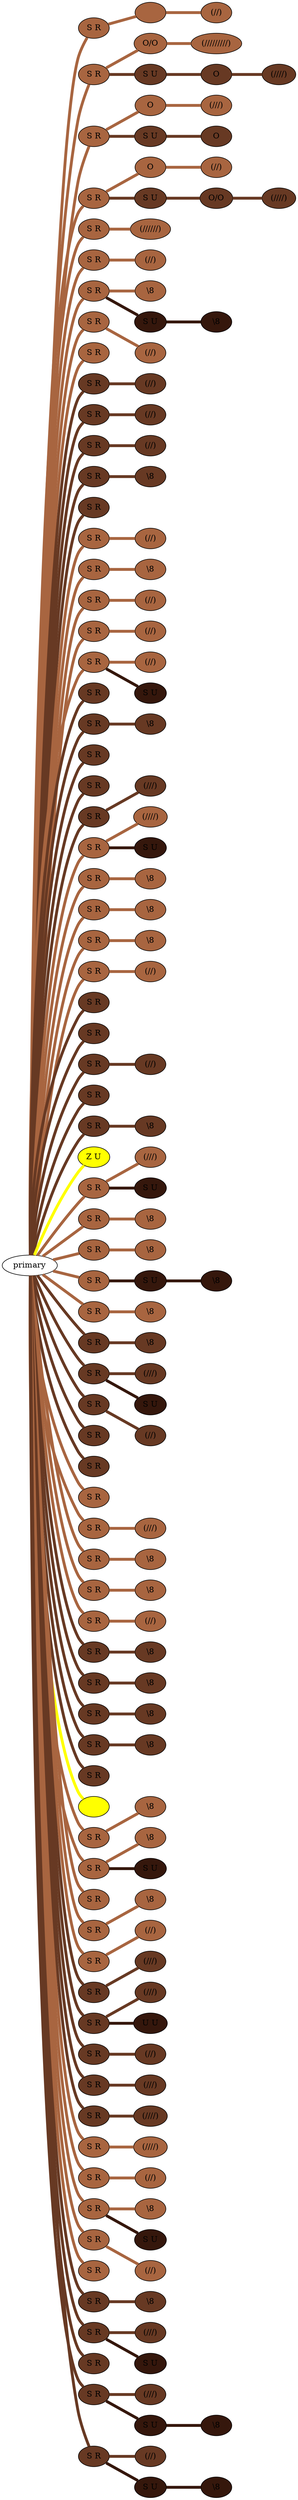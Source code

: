 graph {
 graph [rankdir=LR]
"primary" -- "1" [penwidth=5,color="#A86540"]
"1" [label="S R", style=filled, fillcolor="#A86540"]
"1" -- "1:0" [penwidth=5,color="#A86540"]
"1:0" [label="", style=filled, fillcolor="#A86540"]
"1:0" -- "1:1" [penwidth=5,color="#A86540"]
"1:1" [label="(//)", style=filled, fillcolor="#A86540"]
"primary" -- "2" [penwidth=5,color="#A86540"]
"2" [label="S R", style=filled, fillcolor="#A86540"]
"2" -- "2:0" [penwidth=5,color="#A86540"]
"2:0" [label="O/O", style=filled, fillcolor="#A86540"]
"2:0" -- "2:1" [penwidth=5,color="#A86540"]
"2:1" [label="(/////////)", style=filled, fillcolor="#A86540"]
"2" -- "2s1" [penwidth=5,color="#673923"]
"2s1" [label="S U", style=filled, fillcolor="#673923"]
"2s1" -- "2s1:0" [penwidth=5,color="#673923"]
"2s1:0" [label="O", style=filled, fillcolor="#673923"]
"2s1:0" -- "2s1:1" [penwidth=5,color="#673923"]
"2s1:1" [label="(////)", style=filled, fillcolor="#673923"]
"primary" -- "3" [penwidth=5,color="#A86540"]
"3" [label="S R", style=filled, fillcolor="#A86540"]
"3" -- "3:0" [penwidth=5,color="#A86540"]
"3:0" [label="O", style=filled, fillcolor="#A86540"]
"3:0" -- "3:1" [penwidth=5,color="#A86540"]
"3:1" [label="(///)", style=filled, fillcolor="#A86540"]
"3" -- "3s1" [penwidth=5,color="#673923"]
"3s1" [label="S U", style=filled, fillcolor="#673923"]
"3s1" -- "3s1:0" [penwidth=5,color="#673923"]
"3s1:0" [label="O", style=filled, fillcolor="#673923"]
"primary" -- "4" [penwidth=5,color="#A86540"]
"4" [label="S R", style=filled, fillcolor="#A86540"]
"4" -- "4:0" [penwidth=5,color="#A86540"]
"4:0" [label="O", style=filled, fillcolor="#A86540"]
"4:0" -- "4:1" [penwidth=5,color="#A86540"]
"4:1" [label="(//)", style=filled, fillcolor="#A86540"]
"4" -- "4s1" [penwidth=5,color="#673923"]
"4s1" [label="S U", style=filled, fillcolor="#673923"]
"4s1" -- "4s1:0" [penwidth=5,color="#673923"]
"4s1:0" [label="O/O", style=filled, fillcolor="#673923"]
"4s1:0" -- "4s1:1" [penwidth=5,color="#673923"]
"4s1:1" [label="(////)", style=filled, fillcolor="#673923"]
"primary" -- "5" [penwidth=5,color="#A86540"]
"5" [label="S R", style=filled, fillcolor="#A86540"]
"5" -- "5:0" [penwidth=5,color="#A86540"]
"5:0" [label="(//////)", style=filled, fillcolor="#A86540"]
"primary" -- "6" [penwidth=5,color="#A86540"]
"6" [label="S R", style=filled, fillcolor="#A86540"]
"6" -- "6:0" [penwidth=5,color="#A86540"]
"6:0" [label="(//)", style=filled, fillcolor="#A86540"]
"primary" -- "7" [penwidth=5,color="#A86540"]
"7" [label="S R", style=filled, fillcolor="#A86540"]
"7" -- "7:0" [penwidth=5,color="#A86540"]
"7:0" [label="\\8", style=filled, fillcolor="#A86540"]
"7" -- "7s1" [penwidth=5,color="#35170C"]
"7s1" [label="S U", style=filled, fillcolor="#35170C"]
"7s1" -- "7s1:0" [penwidth=5,color="#35170C"]
"7s1:0" [label="\\8", style=filled, fillcolor="#35170C"]
"primary" -- "8" [penwidth=5,color="#A86540"]
"8" [label="S R", style=filled, fillcolor="#A86540"]
"8" -- "8:0" [penwidth=5,color="#A86540"]
"8:0" [label="(//)", style=filled, fillcolor="#A86540"]
"primary" -- "9" [penwidth=5,color="#A86540"]
"9" [label="S R", style=filled, fillcolor="#A86540"]
"primary" -- "10" [penwidth=5,color="#673923"]
"10" [label="S R", style=filled, fillcolor="#673923"]
"10" -- "10:0" [penwidth=5,color="#673923"]
"10:0" [label="(//)", style=filled, fillcolor="#673923"]
"primary" -- "11" [penwidth=5,color="#673923"]
"11" [label="S R", style=filled, fillcolor="#673923"]
"11" -- "11:0" [penwidth=5,color="#673923"]
"11:0" [label="(//)", style=filled, fillcolor="#673923"]
"primary" -- "12" [penwidth=5,color="#673923"]
"12" [label="S R", style=filled, fillcolor="#673923"]
"12" -- "12:0" [penwidth=5,color="#673923"]
"12:0" [label="(//)", style=filled, fillcolor="#673923"]
"primary" -- "13" [penwidth=5,color="#673923"]
"13" [label="S R", style=filled, fillcolor="#673923"]
"13" -- "13:0" [penwidth=5,color="#673923"]
"13:0" [label="\\8", style=filled, fillcolor="#673923"]
"primary" -- "14" [penwidth=5,color="#673923"]
"14" [label="S R", style=filled, fillcolor="#673923"]
"primary" -- "15" [penwidth=5,color="#A86540"]
"15" [label="S R", style=filled, fillcolor="#A86540"]
"15" -- "15:0" [penwidth=5,color="#A86540"]
"15:0" [label="(//)", style=filled, fillcolor="#A86540"]
"primary" -- "16" [penwidth=5,color="#A86540"]
"16" [label="S R", style=filled, fillcolor="#A86540"]
"16" -- "16:0" [penwidth=5,color="#A86540"]
"16:0" [label="\\8", style=filled, fillcolor="#A86540"]
"primary" -- "17" [penwidth=5,color="#A86540"]
"17" [label="S R", style=filled, fillcolor="#A86540"]
"17" -- "17:0" [penwidth=5,color="#A86540"]
"17:0" [label="(//)", style=filled, fillcolor="#A86540"]
"primary" -- "18" [penwidth=5,color="#A86540"]
"18" [label="S R", style=filled, fillcolor="#A86540"]
"18" -- "18:0" [penwidth=5,color="#A86540"]
"18:0" [label="(//)", style=filled, fillcolor="#A86540"]
"primary" -- "19" [penwidth=5,color="#A86540"]
"19" [label="S R", style=filled, fillcolor="#A86540"]
"19" -- "19:0" [penwidth=5,color="#A86540"]
"19:0" [label="(//)", style=filled, fillcolor="#A86540"]
"19" -- "19s1" [penwidth=5,color="#35170C"]
"19s1" [label="S U", style=filled, fillcolor="#35170C"]
"primary" -- "20" [penwidth=5,color="#673923"]
"20" [label="S R", style=filled, fillcolor="#673923"]
"primary" -- "21" [penwidth=5,color="#673923"]
"21" [label="S R", style=filled, fillcolor="#673923"]
"21" -- "21:0" [penwidth=5,color="#673923"]
"21:0" [label="\\8", style=filled, fillcolor="#673923"]
"primary" -- "22" [penwidth=5,color="#673923"]
"22" [label="S R", style=filled, fillcolor="#673923"]
"primary" -- "23" [penwidth=5,color="#673923"]
"23" [label="S R", style=filled, fillcolor="#673923"]
"primary" -- "24" [penwidth=5,color="#673923"]
"24" [label="S R", style=filled, fillcolor="#673923"]
"24" -- "24:0" [penwidth=5,color="#673923"]
"24:0" [label="(///)", style=filled, fillcolor="#673923"]
"primary" -- "25" [penwidth=5,color="#A86540"]
"25" [label="S R", style=filled, fillcolor="#A86540"]
"25" -- "25:0" [penwidth=5,color="#A86540"]
"25:0" [label="(////)", style=filled, fillcolor="#A86540"]
"25" -- "25s1" [penwidth=5,color="#35170C"]
"25s1" [label="S U", style=filled, fillcolor="#35170C"]
"primary" -- "26" [penwidth=5,color="#A86540"]
"26" [label="S R", style=filled, fillcolor="#A86540"]
"26" -- "26:0" [penwidth=5,color="#A86540"]
"26:0" [label="\\8", style=filled, fillcolor="#A86540"]
"primary" -- "27" [penwidth=5,color="#A86540"]
"27" [label="S R", style=filled, fillcolor="#A86540"]
"27" -- "27:0" [penwidth=5,color="#A86540"]
"27:0" [label="\\8", style=filled, fillcolor="#A86540"]
"primary" -- "28" [penwidth=5,color="#A86540"]
"28" [label="S R", style=filled, fillcolor="#A86540"]
"28" -- "28:0" [penwidth=5,color="#A86540"]
"28:0" [label="\\8", style=filled, fillcolor="#A86540"]
"primary" -- "29" [penwidth=5,color="#A86540"]
"29" [label="S R", style=filled, fillcolor="#A86540"]
"29" -- "29:0" [penwidth=5,color="#A86540"]
"29:0" [label="(//)", style=filled, fillcolor="#A86540"]
"primary" -- "30" [penwidth=5,color="#673923"]
"30" [label="S R", style=filled, fillcolor="#673923"]
"primary" -- "31" [penwidth=5,color="#673923"]
"31" [label="S R", style=filled, fillcolor="#673923"]
"primary" -- "32" [penwidth=5,color="#673923"]
"32" [label="S R", style=filled, fillcolor="#673923"]
"32" -- "32:0" [penwidth=5,color="#673923"]
"32:0" [label="(//)", style=filled, fillcolor="#673923"]
"primary" -- "33" [penwidth=5,color="#673923"]
"33" [label="S R", style=filled, fillcolor="#673923"]
"primary" -- "34" [penwidth=5,color="#673923"]
"34" [label="S R", style=filled, fillcolor="#673923"]
"34" -- "34:0" [penwidth=5,color="#673923"]
"34:0" [label="\\8", style=filled, fillcolor="#673923"]
"primary" -- "M1" [penwidth=5,color=yellow]
"M1" [label="Z U", style=filled, fillcolor=yellow]
"primary" -- "35" [penwidth=5,color="#A86540"]
"35" [label="S R", style=filled, fillcolor="#A86540"]
"35" -- "35:0" [penwidth=5,color="#A86540"]
"35:0" [label="(///)", style=filled, fillcolor="#A86540"]
"35" -- "35s1" [penwidth=5,color="#35170C"]
"35s1" [label="S U", style=filled, fillcolor="#35170C"]
"primary" -- "36" [penwidth=5,color="#A86540"]
"36" [label="S R", style=filled, fillcolor="#A86540"]
"36" -- "36:0" [penwidth=5,color="#A86540"]
"36:0" [label="\\8", style=filled, fillcolor="#A86540"]
"primary" -- "37" [penwidth=5,color="#A86540"]
"37" [label="S R", style=filled, fillcolor="#A86540"]
"37" -- "37:0" [penwidth=5,color="#A86540"]
"37:0" [label="\\8", style=filled, fillcolor="#A86540"]
"primary" -- "38" [penwidth=5,color="#A86540"]
"38" [label="S R", style=filled, fillcolor="#A86540"]
"38" -- "38s1" [penwidth=5,color="#35170C"]
"38s1" [label="S U", style=filled, fillcolor="#35170C"]
"38s1" -- "38s1:0" [penwidth=5,color="#35170C"]
"38s1:0" [label="\\8", style=filled, fillcolor="#35170C"]
"primary" -- "39" [penwidth=5,color="#A86540"]
"39" [label="S R", style=filled, fillcolor="#A86540"]
"39" -- "39:0" [penwidth=5,color="#A86540"]
"39:0" [label="\\8", style=filled, fillcolor="#A86540"]
"primary" -- "40" [penwidth=5,color="#673923"]
"40" [label="S R", style=filled, fillcolor="#673923"]
"40" -- "40:0" [penwidth=5,color="#673923"]
"40:0" [label="\\8", style=filled, fillcolor="#673923"]
"primary" -- "41" [penwidth=5,color="#673923"]
"41" [label="S R", style=filled, fillcolor="#673923"]
"41" -- "41:0" [penwidth=5,color="#673923"]
"41:0" [label="(///)", style=filled, fillcolor="#673923"]
"41" -- "41s1" [penwidth=5,color="#35170C"]
"41s1" [label="S U", style=filled, fillcolor="#35170C"]
"primary" -- "42" [penwidth=5,color="#673923"]
"42" [label="S R", style=filled, fillcolor="#673923"]
"42" -- "42:0" [penwidth=5,color="#673923"]
"42:0" [label="(//)", style=filled, fillcolor="#673923"]
"primary" -- "43" [penwidth=5,color="#673923"]
"43" [label="S R", style=filled, fillcolor="#673923"]
"primary" -- "44" [penwidth=5,color="#673923"]
"44" [label="S R", style=filled, fillcolor="#673923"]
"primary" -- "45" [penwidth=5,color="#A86540"]
"45" [label="S R", style=filled, fillcolor="#A86540"]
"primary" -- "46" [penwidth=5,color="#A86540"]
"46" [label="S R", style=filled, fillcolor="#A86540"]
"46" -- "46:0" [penwidth=5,color="#A86540"]
"46:0" [label="(///)", style=filled, fillcolor="#A86540"]
"primary" -- "47" [penwidth=5,color="#A86540"]
"47" [label="S R", style=filled, fillcolor="#A86540"]
"47" -- "47:0" [penwidth=5,color="#A86540"]
"47:0" [label="\\8", style=filled, fillcolor="#A86540"]
"primary" -- "48" [penwidth=5,color="#A86540"]
"48" [label="S R", style=filled, fillcolor="#A86540"]
"48" -- "48:0" [penwidth=5,color="#A86540"]
"48:0" [label="\\8", style=filled, fillcolor="#A86540"]
"primary" -- "49" [penwidth=5,color="#A86540"]
"49" [label="S R", style=filled, fillcolor="#A86540"]
"49" -- "49:0" [penwidth=5,color="#A86540"]
"49:0" [label="(//)", style=filled, fillcolor="#A86540"]
"primary" -- "50" [penwidth=5,color="#673923"]
"50" [label="S R", style=filled, fillcolor="#673923"]
"50" -- "50:0" [penwidth=5,color="#673923"]
"50:0" [label="\\8", style=filled, fillcolor="#673923"]
"primary" -- "51" [penwidth=5,color="#673923"]
"51" [label="S R", style=filled, fillcolor="#673923"]
"51" -- "51:0" [penwidth=5,color="#673923"]
"51:0" [label="\\8", style=filled, fillcolor="#673923"]
"primary" -- "52" [penwidth=5,color="#673923"]
"52" [label="S R", style=filled, fillcolor="#673923"]
"52" -- "52:0" [penwidth=5,color="#673923"]
"52:0" [label="\\8", style=filled, fillcolor="#673923"]
"primary" -- "53" [penwidth=5,color="#673923"]
"53" [label="S R", style=filled, fillcolor="#673923"]
"53" -- "53:0" [penwidth=5,color="#673923"]
"53:0" [label="\\8", style=filled, fillcolor="#673923"]
"primary" -- "54" [penwidth=5,color="#673923"]
"54" [label="S R", style=filled, fillcolor="#673923"]
"primary" -- "M2" [penwidth=5,color=yellow]
"M2" [label=" ", style=filled, fillcolor=yellow]
"primary" -- "55" [penwidth=5,color="#A86540"]
"55" [label="S R", style=filled, fillcolor="#A86540"]
"55" -- "55:0" [penwidth=5,color="#A86540"]
"55:0" [label="\\8", style=filled, fillcolor="#A86540"]
"primary" -- "56" [penwidth=5,color="#A86540"]
"56" [label="S R", style=filled, fillcolor="#A86540"]
"56" -- "56:0" [penwidth=5,color="#A86540"]
"56:0" [label="\\8", style=filled, fillcolor="#A86540"]
"56" -- "56s1" [penwidth=5,color="#35170C"]
"56s1" [label="S U", style=filled, fillcolor="#35170C"]
"primary" -- "57" [penwidth=5,color="#A86540"]
"57" [label="S R", style=filled, fillcolor="#A86540"]
"primary" -- "58" [penwidth=5,color="#A86540"]
"58" [label="S R", style=filled, fillcolor="#A86540"]
"58" -- "58:0" [penwidth=5,color="#A86540"]
"58:0" [label="\\8", style=filled, fillcolor="#A86540"]
"primary" -- "59" [penwidth=5,color="#A86540"]
"59" [label="S R", style=filled, fillcolor="#A86540"]
"59" -- "59:0" [penwidth=5,color="#A86540"]
"59:0" [label="(//)", style=filled, fillcolor="#A86540"]
"primary" -- "60" [penwidth=5,color="#673923"]
"60" [label="S R", style=filled, fillcolor="#673923"]
"60" -- "60:0" [penwidth=5,color="#673923"]
"60:0" [label="(///)", style=filled, fillcolor="#673923"]
"primary" -- "61" [penwidth=5,color="#673923"]
"61" [label="S R", style=filled, fillcolor="#673923"]
"61" -- "61:0" [penwidth=5,color="#673923"]
"61:0" [label="(///)", style=filled, fillcolor="#673923"]
"61" -- "61s1" [penwidth=5,color="#35170C"]
"61s1" [label="U U", style=filled, fillcolor="#35170C"]
"primary" -- "62" [penwidth=5,color="#673923"]
"62" [label="S R", style=filled, fillcolor="#673923"]
"62" -- "62:0" [penwidth=5,color="#673923"]
"62:0" [label="(//)", style=filled, fillcolor="#673923"]
"primary" -- "63" [penwidth=5,color="#673923"]
"63" [label="S R", style=filled, fillcolor="#673923"]
"63" -- "63:0" [penwidth=5,color="#673923"]
"63:0" [label="(///)", style=filled, fillcolor="#673923"]
"primary" -- "64" [penwidth=5,color="#673923"]
"64" [label="S R", style=filled, fillcolor="#673923"]
"64" -- "64:0" [penwidth=5,color="#673923"]
"64:0" [label="(////)", style=filled, fillcolor="#673923"]
"primary" -- "65" [penwidth=5,color="#A86540"]
"65" [label="S R", style=filled, fillcolor="#A86540"]
"65" -- "65:0" [penwidth=5,color="#A86540"]
"65:0" [label="(////)", style=filled, fillcolor="#A86540"]
"primary" -- "66" [penwidth=5,color="#A86540"]
"66" [label="S R", style=filled, fillcolor="#A86540"]
"66" -- "66:0" [penwidth=5,color="#A86540"]
"66:0" [label="(//)", style=filled, fillcolor="#A86540"]
"primary" -- "67" [penwidth=5,color="#A86540"]
"67" [label="S R", style=filled, fillcolor="#A86540"]
"67" -- "67:0" [penwidth=5,color="#A86540"]
"67:0" [label="\\8", style=filled, fillcolor="#A86540"]
"67" -- "67s1" [penwidth=5,color="#35170C"]
"67s1" [label="S U", style=filled, fillcolor="#35170C"]
"primary" -- "68" [penwidth=5,color="#A86540"]
"68" [label="S R", style=filled, fillcolor="#A86540"]
"68" -- "68:0" [penwidth=5,color="#A86540"]
"68:0" [label="(//)", style=filled, fillcolor="#A86540"]
"primary" -- "69" [penwidth=5,color="#A86540"]
"69" [label="S R", style=filled, fillcolor="#A86540"]
"primary" -- "70" [penwidth=5,color="#673923"]
"70" [label="S R", style=filled, fillcolor="#673923"]
"70" -- "70:0" [penwidth=5,color="#673923"]
"70:0" [label="\\8", style=filled, fillcolor="#673923"]
"primary" -- "71" [penwidth=5,color="#673923"]
"71" [label="S R", style=filled, fillcolor="#673923"]
"71" -- "71:0" [penwidth=5,color="#673923"]
"71:0" [label="(///)", style=filled, fillcolor="#673923"]
"71" -- "71s1" [penwidth=5,color="#35170C"]
"71s1" [label="S U", style=filled, fillcolor="#35170C"]
"primary" -- "72" [penwidth=5,color="#673923"]
"72" [label="S R", style=filled, fillcolor="#673923"]
"primary" -- "73" [penwidth=5,color="#673923"]
"73" [label="S R", style=filled, fillcolor="#673923"]
"73" -- "73:0" [penwidth=5,color="#673923"]
"73:0" [label="(///)", style=filled, fillcolor="#673923"]
"73" -- "73s1" [penwidth=5,color="#35170C"]
"73s1" [label="S U", style=filled, fillcolor="#35170C"]
"73s1" -- "73s1:0" [penwidth=5,color="#35170C"]
"73s1:0" [label="\\8", style=filled, fillcolor="#35170C"]
"primary" -- "74" [penwidth=5,color="#673923"]
"74" [label="S R", style=filled, fillcolor="#673923"]
"74" -- "74:0" [penwidth=5,color="#673923"]
"74:0" [label="(//)", style=filled, fillcolor="#673923"]
"74" -- "74s1" [penwidth=5,color="#35170C"]
"74s1" [label="S U", style=filled, fillcolor="#35170C"]
"74s1" -- "74s1:0" [penwidth=5,color="#35170C"]
"74s1:0" [label="\\8", style=filled, fillcolor="#35170C"]
}
